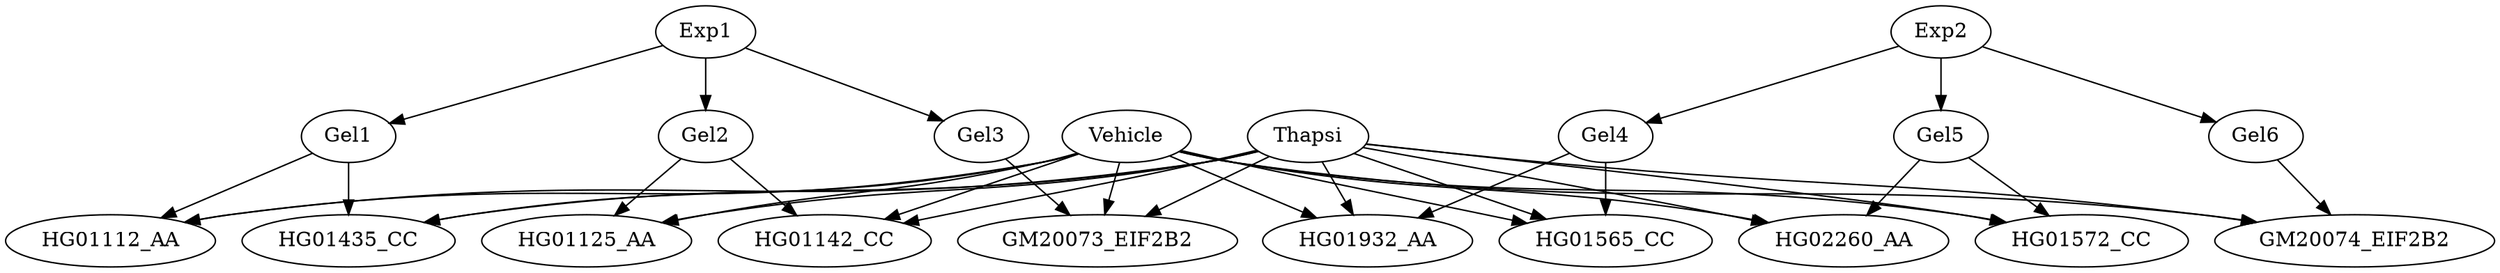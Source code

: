 strict digraph {
    Exp1 -> Gel1 -> HG01112_AA;
    Exp1 -> Gel1 -> HG01112_AA;
    Exp1 -> Gel1 -> HG01435_CC;
    Exp1 -> Gel1 -> HG01435_CC;
    Exp1 -> Gel2 -> HG01125_AA;
    Exp1 -> Gel2 -> HG01125_AA;
    Exp1 -> Gel2 -> HG01142_CC;
    Exp1 -> Gel2 -> HG01142_CC;
    Exp1 -> Gel3 -> GM20073_EIF2B2;
    Exp1 -> Gel3 -> GM20073_EIF2B2;
    Exp2 -> Gel4 -> HG01932_AA;
    Exp2 -> Gel4 -> HG01932_AA;
    Exp2 -> Gel4 -> HG01565_CC;
    Exp2 -> Gel4 -> HG01565_CC;
    Exp2 -> Gel5 -> HG02260_AA;
    Exp2 -> Gel5 -> HG02260_AA;
    Exp2 -> Gel5 -> HG01572_CC;
    Exp2 -> Gel5 -> HG01572_CC;
    Exp2 -> Gel6 -> GM20074_EIF2B2;
    Exp2 -> Gel6 -> GM20074_EIF2B2;
    Vehicle -> HG01112_AA;
    Thapsi -> HG01112_AA;
    Vehicle -> HG01435_CC;
    Thapsi -> HG01435_CC;
    Vehicle -> HG01125_AA;
    Thapsi -> HG01125_AA;
    Vehicle -> HG01142_CC;
    Thapsi -> HG01142_CC;
    Vehicle -> GM20073_EIF2B2;
    Thapsi -> GM20073_EIF2B2;
    Vehicle -> HG01932_AA;
    Thapsi -> HG01932_AA;
    Vehicle -> HG01565_CC;
    Thapsi -> HG01565_CC;
    Vehicle -> HG02260_AA;
    Thapsi -> HG02260_AA;
    Vehicle -> HG01572_CC;
    Thapsi -> HG01572_CC;
    Vehicle -> GM20074_EIF2B2;
    Thapsi -> GM20074_EIF2B2;
}